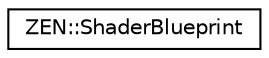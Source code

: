 digraph "Graphical Class Hierarchy"
{
 // LATEX_PDF_SIZE
  edge [fontname="Helvetica",fontsize="10",labelfontname="Helvetica",labelfontsize="10"];
  node [fontname="Helvetica",fontsize="10",shape=record];
  rankdir="LR";
  Node0 [label="ZEN::ShaderBlueprint",height=0.2,width=0.4,color="black", fillcolor="white", style="filled",URL="$structZEN_1_1ShaderBlueprint.html",tooltip=" "];
}

